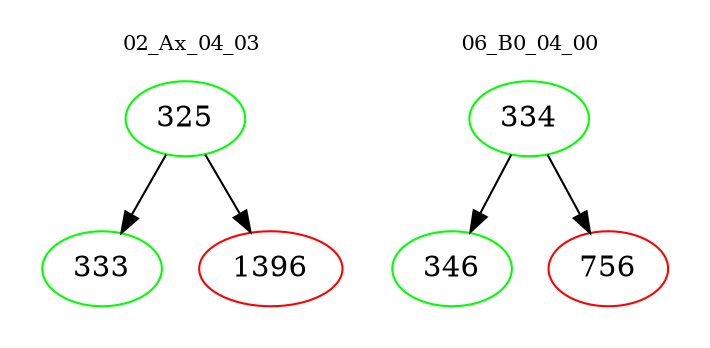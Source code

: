digraph{
subgraph cluster_0 {
color = white
label = "02_Ax_04_03";
fontsize=10;
T0_325 [label="325", color="green"]
T0_325 -> T0_333 [color="black"]
T0_333 [label="333", color="green"]
T0_325 -> T0_1396 [color="black"]
T0_1396 [label="1396", color="red"]
}
subgraph cluster_1 {
color = white
label = "06_B0_04_00";
fontsize=10;
T1_334 [label="334", color="green"]
T1_334 -> T1_346 [color="black"]
T1_346 [label="346", color="green"]
T1_334 -> T1_756 [color="black"]
T1_756 [label="756", color="red"]
}
}
